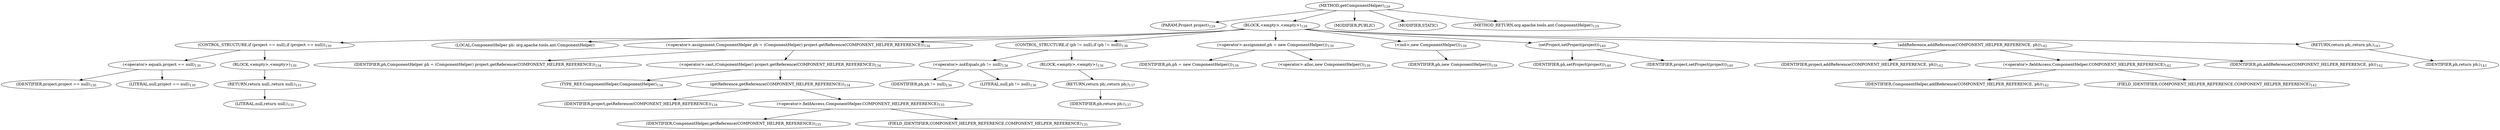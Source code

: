 digraph "getComponentHelper" {  
"215" [label = <(METHOD,getComponentHelper)<SUB>129</SUB>> ]
"216" [label = <(PARAM,Project project)<SUB>129</SUB>> ]
"217" [label = <(BLOCK,&lt;empty&gt;,&lt;empty&gt;)<SUB>129</SUB>> ]
"218" [label = <(CONTROL_STRUCTURE,if (project == null),if (project == null))<SUB>130</SUB>> ]
"219" [label = <(&lt;operator&gt;.equals,project == null)<SUB>130</SUB>> ]
"220" [label = <(IDENTIFIER,project,project == null)<SUB>130</SUB>> ]
"221" [label = <(LITERAL,null,project == null)<SUB>130</SUB>> ]
"222" [label = <(BLOCK,&lt;empty&gt;,&lt;empty&gt;)<SUB>130</SUB>> ]
"223" [label = <(RETURN,return null;,return null;)<SUB>131</SUB>> ]
"224" [label = <(LITERAL,null,return null;)<SUB>131</SUB>> ]
"4" [label = <(LOCAL,ComponentHelper ph: org.apache.tools.ant.ComponentHelper)> ]
"225" [label = <(&lt;operator&gt;.assignment,ComponentHelper ph = (ComponentHelper) project.getReference(COMPONENT_HELPER_REFERENCE))<SUB>134</SUB>> ]
"226" [label = <(IDENTIFIER,ph,ComponentHelper ph = (ComponentHelper) project.getReference(COMPONENT_HELPER_REFERENCE))<SUB>134</SUB>> ]
"227" [label = <(&lt;operator&gt;.cast,(ComponentHelper) project.getReference(COMPONENT_HELPER_REFERENCE))<SUB>134</SUB>> ]
"228" [label = <(TYPE_REF,ComponentHelper,ComponentHelper)<SUB>134</SUB>> ]
"229" [label = <(getReference,getReference(COMPONENT_HELPER_REFERENCE))<SUB>134</SUB>> ]
"230" [label = <(IDENTIFIER,project,getReference(COMPONENT_HELPER_REFERENCE))<SUB>134</SUB>> ]
"231" [label = <(&lt;operator&gt;.fieldAccess,ComponentHelper.COMPONENT_HELPER_REFERENCE)<SUB>135</SUB>> ]
"232" [label = <(IDENTIFIER,ComponentHelper,getReference(COMPONENT_HELPER_REFERENCE))<SUB>135</SUB>> ]
"233" [label = <(FIELD_IDENTIFIER,COMPONENT_HELPER_REFERENCE,COMPONENT_HELPER_REFERENCE)<SUB>135</SUB>> ]
"234" [label = <(CONTROL_STRUCTURE,if (ph != null),if (ph != null))<SUB>136</SUB>> ]
"235" [label = <(&lt;operator&gt;.notEquals,ph != null)<SUB>136</SUB>> ]
"236" [label = <(IDENTIFIER,ph,ph != null)<SUB>136</SUB>> ]
"237" [label = <(LITERAL,null,ph != null)<SUB>136</SUB>> ]
"238" [label = <(BLOCK,&lt;empty&gt;,&lt;empty&gt;)<SUB>136</SUB>> ]
"239" [label = <(RETURN,return ph;,return ph;)<SUB>137</SUB>> ]
"240" [label = <(IDENTIFIER,ph,return ph;)<SUB>137</SUB>> ]
"241" [label = <(&lt;operator&gt;.assignment,ph = new ComponentHelper())<SUB>139</SUB>> ]
"242" [label = <(IDENTIFIER,ph,ph = new ComponentHelper())<SUB>139</SUB>> ]
"243" [label = <(&lt;operator&gt;.alloc,new ComponentHelper())<SUB>139</SUB>> ]
"244" [label = <(&lt;init&gt;,new ComponentHelper())<SUB>139</SUB>> ]
"3" [label = <(IDENTIFIER,ph,new ComponentHelper())<SUB>139</SUB>> ]
"245" [label = <(setProject,setProject(project))<SUB>140</SUB>> ]
"246" [label = <(IDENTIFIER,ph,setProject(project))<SUB>140</SUB>> ]
"247" [label = <(IDENTIFIER,project,setProject(project))<SUB>140</SUB>> ]
"248" [label = <(addReference,addReference(COMPONENT_HELPER_REFERENCE, ph))<SUB>142</SUB>> ]
"249" [label = <(IDENTIFIER,project,addReference(COMPONENT_HELPER_REFERENCE, ph))<SUB>142</SUB>> ]
"250" [label = <(&lt;operator&gt;.fieldAccess,ComponentHelper.COMPONENT_HELPER_REFERENCE)<SUB>142</SUB>> ]
"251" [label = <(IDENTIFIER,ComponentHelper,addReference(COMPONENT_HELPER_REFERENCE, ph))<SUB>142</SUB>> ]
"252" [label = <(FIELD_IDENTIFIER,COMPONENT_HELPER_REFERENCE,COMPONENT_HELPER_REFERENCE)<SUB>142</SUB>> ]
"253" [label = <(IDENTIFIER,ph,addReference(COMPONENT_HELPER_REFERENCE, ph))<SUB>142</SUB>> ]
"254" [label = <(RETURN,return ph;,return ph;)<SUB>143</SUB>> ]
"255" [label = <(IDENTIFIER,ph,return ph;)<SUB>143</SUB>> ]
"256" [label = <(MODIFIER,PUBLIC)> ]
"257" [label = <(MODIFIER,STATIC)> ]
"258" [label = <(METHOD_RETURN,org.apache.tools.ant.ComponentHelper)<SUB>129</SUB>> ]
  "215" -> "216" 
  "215" -> "217" 
  "215" -> "256" 
  "215" -> "257" 
  "215" -> "258" 
  "217" -> "218" 
  "217" -> "4" 
  "217" -> "225" 
  "217" -> "234" 
  "217" -> "241" 
  "217" -> "244" 
  "217" -> "245" 
  "217" -> "248" 
  "217" -> "254" 
  "218" -> "219" 
  "218" -> "222" 
  "219" -> "220" 
  "219" -> "221" 
  "222" -> "223" 
  "223" -> "224" 
  "225" -> "226" 
  "225" -> "227" 
  "227" -> "228" 
  "227" -> "229" 
  "229" -> "230" 
  "229" -> "231" 
  "231" -> "232" 
  "231" -> "233" 
  "234" -> "235" 
  "234" -> "238" 
  "235" -> "236" 
  "235" -> "237" 
  "238" -> "239" 
  "239" -> "240" 
  "241" -> "242" 
  "241" -> "243" 
  "244" -> "3" 
  "245" -> "246" 
  "245" -> "247" 
  "248" -> "249" 
  "248" -> "250" 
  "248" -> "253" 
  "250" -> "251" 
  "250" -> "252" 
  "254" -> "255" 
}
